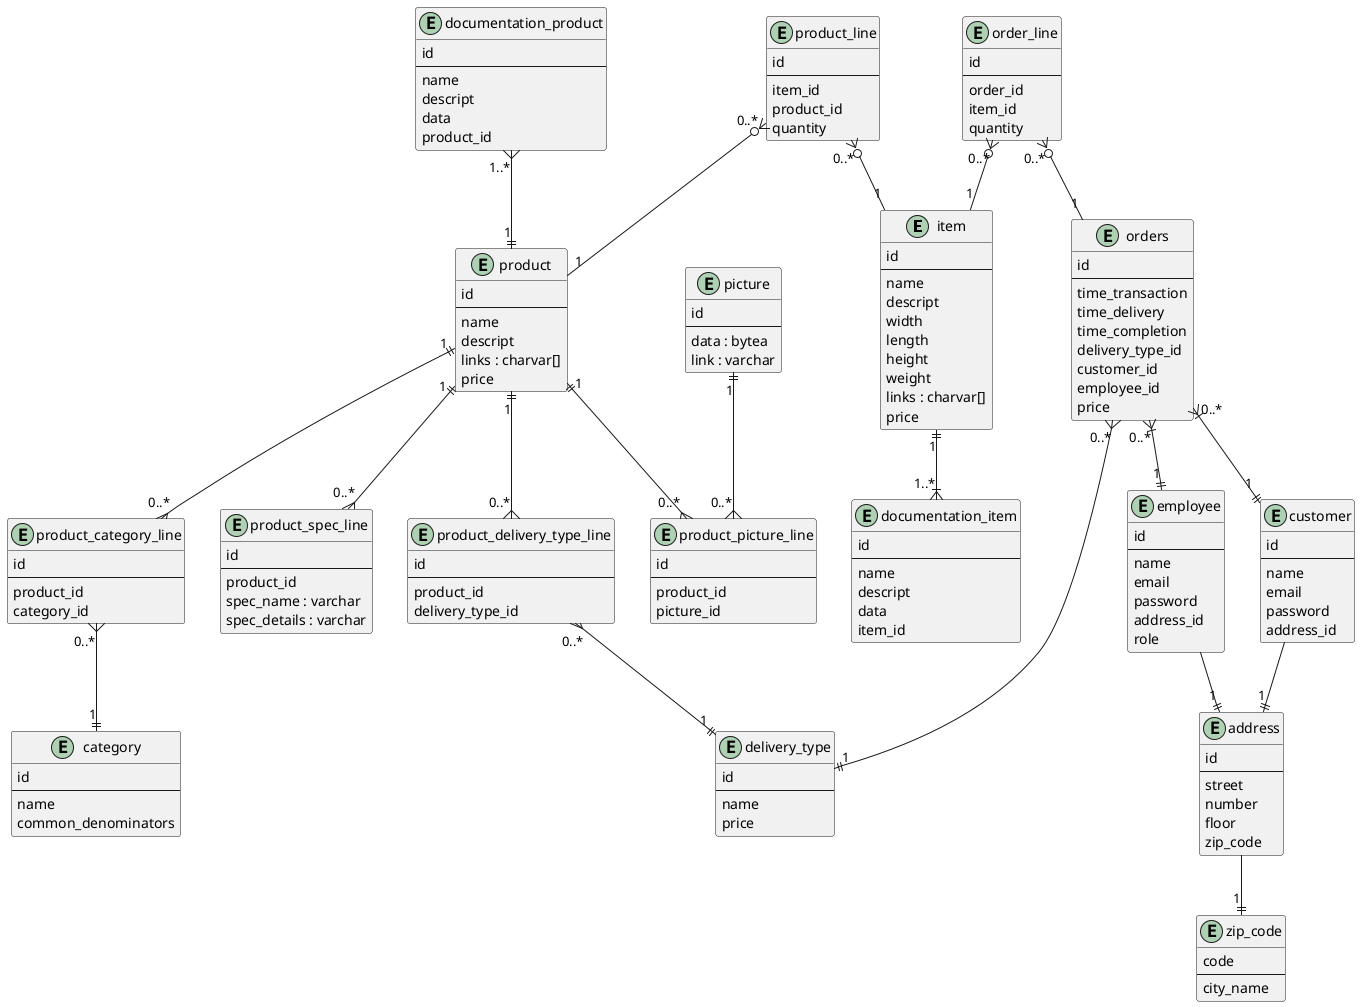 @startuml

entity item {
    id
    --
    name
    descript
    width
    length
    height
    weight
    links : charvar[]
    price
}
entity product {
    id
    --
    name
    descript
    links : charvar[]
    price
}
entity product_line {
    id
    --
    item_id
    product_id
    quantity
}
entity documentation_product {
    id
    --
    name
    descript
    data
    product_id
}
entity documentation_item {
    id
    --
    name
    descript
    data
    item_id
}
entity customer {
    id
    --
    name
    email
    password
    address_id
}
entity employee {
    id
    --
    name
    email
    password
    address_id
    role
}
entity orders {
    id
    --
    time_transaction
    time_delivery
    time_completion
    delivery_type_id
    customer_id
    employee_id
    price
}
entity order_line {
    id
    --
    order_id
    item_id
    quantity
}
entity delivery_type {
    id
    --
    name
    price
}
entity category {
    id
    --
    name
    common_denominators
}
entity address {
    id
    --
    street
    number
    floor
    zip_code
}
entity zip_code {
    code
    --
    city_name
}
entity picture {
    id
    --
    data : bytea
    link : varchar
}
entity product_spec_line {
    id
    --
    product_id
    spec_name : varchar
    spec_details : varchar
}
entity product_category_line {
    id
    --
    product_id
    category_id
}
entity product_delivery_type_line {
    id
    --
    product_id
    delivery_type_id
}
entity product_picture_line {
    id
    --
    product_id
    picture_id
}

product_line "0..*" }o-- "1" item
product_line "0..*" }o-- "1" product

product "1" ||--{ "0..*" product_category_line
product_category_line "0..*" }--|| "1" category

product "1" ||--{ "0..*" product_delivery_type_line
product_delivery_type_line "0..*" }--|| "1" delivery_type

product "1" ||--{ "0..*" product_spec_line
product "1" ||--{ "0..*" product_picture_line
picture "1" ||--{ "0..*" product_picture_line

order_line "0..*" }o-- "1" orders
order_line "0..*" }o-- "1" item

documentation_product "1..*" }--|| "1" product
item "1" ||--|{ "1..*" documentation_item

orders "0..*" }|--|| "1" customer
orders "0..*" }|--|| "1" employee
orders "0..*" }--|| "1" delivery_type

customer " " --|| "1" address
employee " " --|| "1" address

address " " --|| "1" zip_code

@enduml